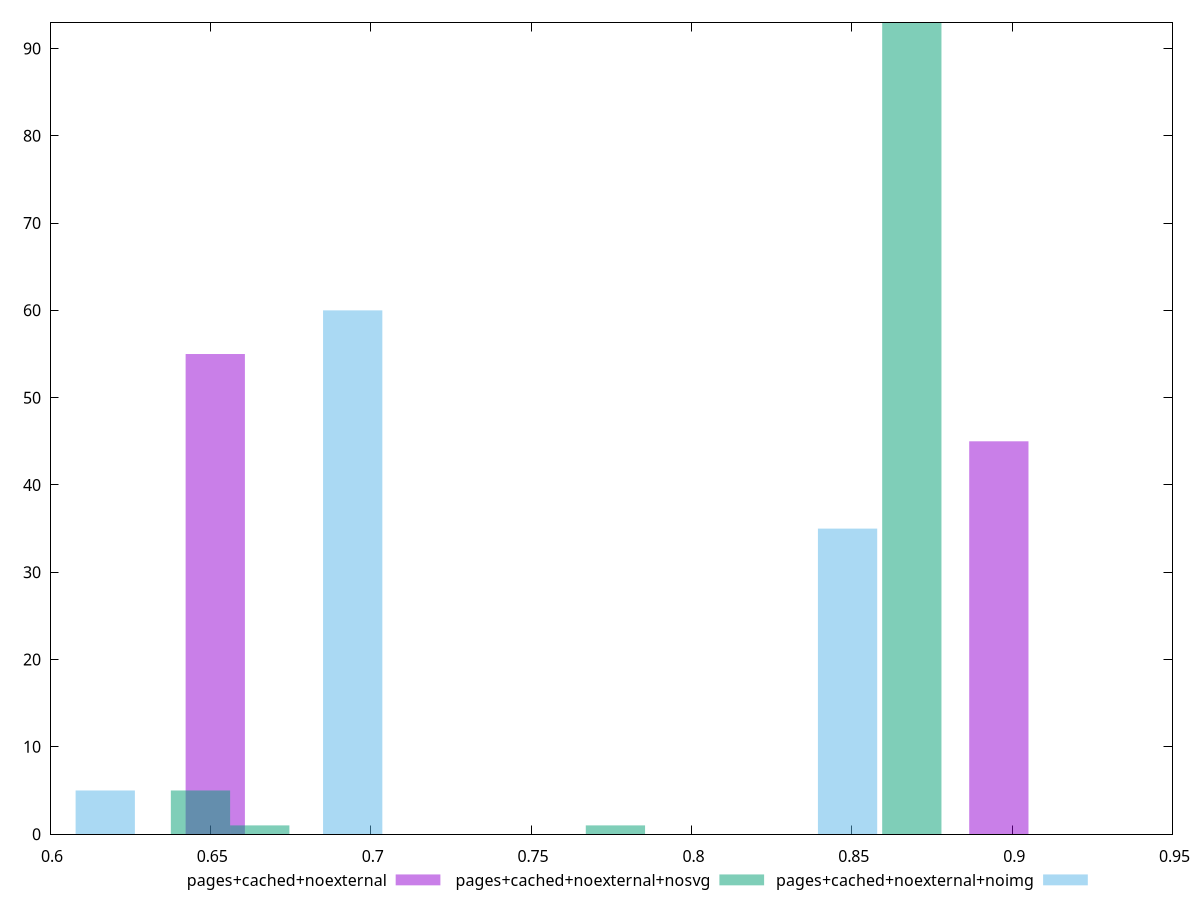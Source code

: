 $_pagesCachedNoexternal <<EOF
0.8958520099543271 45
0.6515287345122379 55
EOF
$_pagesCachedNoexternalNosvg <<EOF
0.8687191871078764 93
0.7763022523091662 1
0.6469185435909718 5
0.6654019305507138 1
EOF
$_pagesCachedNoexternalNoimg <<EOF
0.8486855635935071 35
0.6943790974855967 60
0.6172258644316415 5
EOF
set key outside below
set terminal pngcairo
set output "report_00004_2020-11-02T20-21-41.718Z/render-blocking-resources/render-blocking-resources_pages+cached+noexternal_pages+cached+noexternal+nosvg_pages+cached+noexternal+noimg+hist.png"
set boxwidth 0.01848338695974205
set style fill transparent solid 0.5 noborder
set yrange [0:93]
plot $_pagesCachedNoexternal title "pages+cached+noexternal" with boxes ,$_pagesCachedNoexternalNosvg title "pages+cached+noexternal+nosvg" with boxes ,$_pagesCachedNoexternalNoimg title "pages+cached+noexternal+noimg" with boxes ,